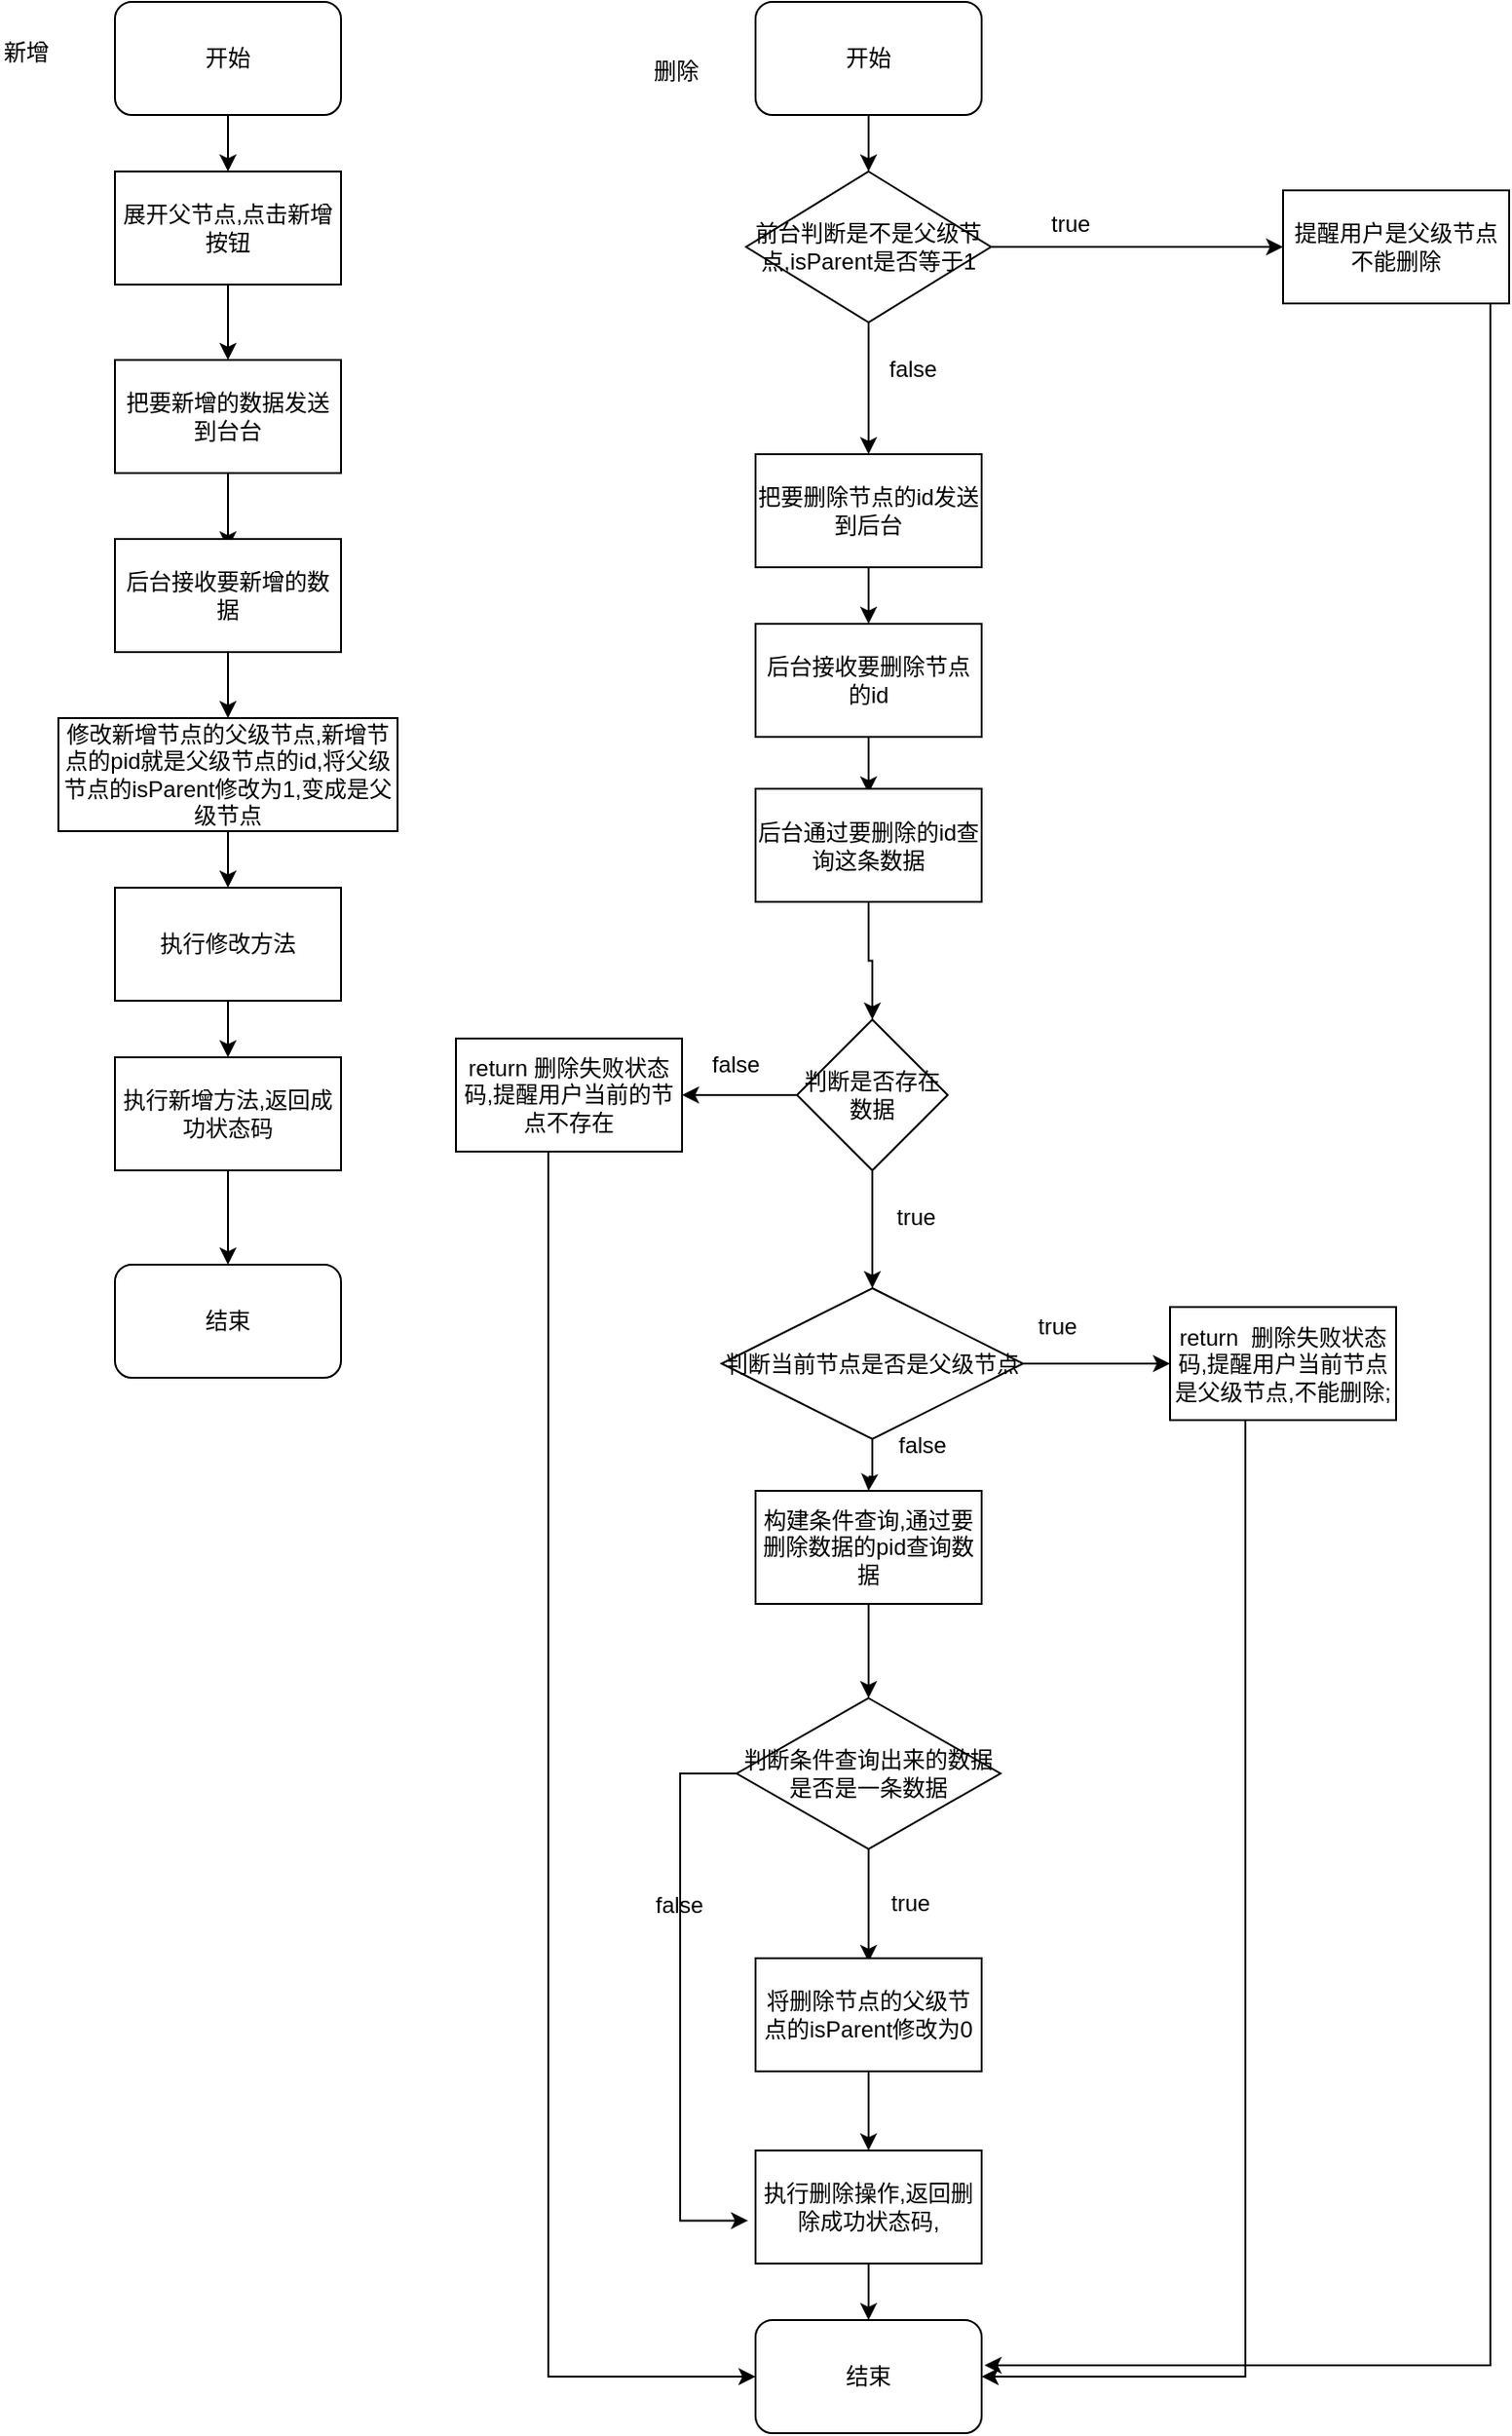 <mxfile version="12.2.4" pages="1"><diagram id="8vj4CfPpkyk7lvsJ3BpY" name="Page-1"><mxGraphModel dx="784" dy="552" grid="1" gridSize="10" guides="1" tooltips="1" connect="1" arrows="1" fold="1" page="1" pageScale="1" pageWidth="827" pageHeight="1169" math="0" shadow="0"><root><mxCell id="0"/><mxCell id="1" parent="0"/><mxCell id="4" style="edgeStyle=orthogonalEdgeStyle;rounded=0;orthogonalLoop=1;jettySize=auto;html=1;" parent="1" source="2" edge="1"><mxGeometry relative="1" as="geometry"><mxPoint x="290" y="110" as="targetPoint"/></mxGeometry></mxCell><mxCell id="2" value="开始" style="rounded=1;whiteSpace=wrap;html=1;" parent="1" vertex="1"><mxGeometry x="230" y="20" width="120" height="60" as="geometry"/></mxCell><mxCell id="3" value="新增" style="text;html=1;resizable=0;points=[];autosize=1;align=left;verticalAlign=top;spacingTop=-4;" parent="1" vertex="1"><mxGeometry x="169" y="37" width="40" height="20" as="geometry"/></mxCell><mxCell id="6" style="edgeStyle=orthogonalEdgeStyle;rounded=0;orthogonalLoop=1;jettySize=auto;html=1;" parent="1" source="5" edge="1"><mxGeometry relative="1" as="geometry"><mxPoint x="290" y="210" as="targetPoint"/></mxGeometry></mxCell><mxCell id="5" value="展开父节点,点击新增按钮" style="rounded=0;whiteSpace=wrap;html=1;" parent="1" vertex="1"><mxGeometry x="230" y="110" width="120" height="60" as="geometry"/></mxCell><mxCell id="8" style="edgeStyle=orthogonalEdgeStyle;rounded=0;orthogonalLoop=1;jettySize=auto;html=1;" parent="1" source="7" edge="1"><mxGeometry relative="1" as="geometry"><mxPoint x="290" y="310" as="targetPoint"/></mxGeometry></mxCell><mxCell id="7" value="把要新增的数据发送到台台" style="rounded=0;whiteSpace=wrap;html=1;" parent="1" vertex="1"><mxGeometry x="230" y="210" width="120" height="60" as="geometry"/></mxCell><mxCell id="10" style="edgeStyle=orthogonalEdgeStyle;rounded=0;orthogonalLoop=1;jettySize=auto;html=1;" parent="1" source="9" edge="1"><mxGeometry relative="1" as="geometry"><mxPoint x="290" y="400" as="targetPoint"/></mxGeometry></mxCell><mxCell id="9" value="后台接收要新增的数据" style="rounded=0;whiteSpace=wrap;html=1;" parent="1" vertex="1"><mxGeometry x="230" y="305" width="120" height="60" as="geometry"/></mxCell><mxCell id="14" style="edgeStyle=orthogonalEdgeStyle;rounded=0;orthogonalLoop=1;jettySize=auto;html=1;" parent="1" source="13" edge="1"><mxGeometry relative="1" as="geometry"><mxPoint x="290" y="580" as="targetPoint"/></mxGeometry></mxCell><mxCell id="13" value="执行修改方法" style="rounded=0;whiteSpace=wrap;html=1;" parent="1" vertex="1"><mxGeometry x="230" y="490" width="120" height="60" as="geometry"/></mxCell><mxCell id="16" style="edgeStyle=orthogonalEdgeStyle;rounded=0;orthogonalLoop=1;jettySize=auto;html=1;" parent="1" source="15" edge="1"><mxGeometry relative="1" as="geometry"><mxPoint x="290" y="690" as="targetPoint"/></mxGeometry></mxCell><mxCell id="15" value="执行新增方法,返回成功状态码" style="rounded=0;whiteSpace=wrap;html=1;" parent="1" vertex="1"><mxGeometry x="230" y="580" width="120" height="60" as="geometry"/></mxCell><mxCell id="17" value="结束" style="rounded=1;whiteSpace=wrap;html=1;" parent="1" vertex="1"><mxGeometry x="230" y="690" width="120" height="60" as="geometry"/></mxCell><mxCell id="19" style="edgeStyle=orthogonalEdgeStyle;rounded=0;orthogonalLoop=1;jettySize=auto;html=1;" parent="1" source="18" edge="1"><mxGeometry relative="1" as="geometry"><mxPoint x="290" y="490" as="targetPoint"/></mxGeometry></mxCell><mxCell id="18" value="&lt;span style=&quot;white-space: normal&quot;&gt;修改新增节点的父级节点,新增节点的pid就是父级节点的id,&lt;/span&gt;将父级节点的isParent修改为1,变成是父级节点" style="rounded=0;whiteSpace=wrap;html=1;" parent="1" vertex="1"><mxGeometry x="200" y="400" width="180" height="60" as="geometry"/></mxCell><mxCell id="20" value="删除" style="text;html=1;resizable=0;points=[];autosize=1;align=left;verticalAlign=top;spacingTop=-4;" parent="1" vertex="1"><mxGeometry x="514" y="47" width="40" height="20" as="geometry"/></mxCell><mxCell id="22" style="edgeStyle=orthogonalEdgeStyle;rounded=0;orthogonalLoop=1;jettySize=auto;html=1;" parent="1" source="21" edge="1"><mxGeometry relative="1" as="geometry"><mxPoint x="630" y="110" as="targetPoint"/></mxGeometry></mxCell><mxCell id="21" value="开始" style="rounded=1;whiteSpace=wrap;html=1;" parent="1" vertex="1"><mxGeometry x="570" y="20" width="120" height="60" as="geometry"/></mxCell><mxCell id="97" style="edgeStyle=orthogonalEdgeStyle;rounded=0;orthogonalLoop=1;jettySize=auto;html=1;entryX=1.013;entryY=0.4;entryDx=0;entryDy=0;entryPerimeter=0;" parent="1" source="26" target="87" edge="1"><mxGeometry relative="1" as="geometry"><Array as="points"><mxPoint x="960" y="1274"/></Array></mxGeometry></mxCell><mxCell id="26" value="提醒用户是父级节点不能删除" style="rounded=0;whiteSpace=wrap;html=1;" parent="1" vertex="1"><mxGeometry x="850" y="120" width="120" height="60" as="geometry"/></mxCell><mxCell id="35" style="edgeStyle=orthogonalEdgeStyle;rounded=0;orthogonalLoop=1;jettySize=auto;html=1;" parent="1" source="30" target="26" edge="1"><mxGeometry relative="1" as="geometry"/></mxCell><mxCell id="38" style="edgeStyle=orthogonalEdgeStyle;rounded=0;orthogonalLoop=1;jettySize=auto;html=1;" parent="1" source="30" edge="1"><mxGeometry relative="1" as="geometry"><mxPoint x="630" y="260" as="targetPoint"/></mxGeometry></mxCell><mxCell id="30" value="&lt;span style=&quot;white-space: normal&quot;&gt;前台判断是不是父级节点,isParent是否等于1&lt;/span&gt;" style="rhombus;whiteSpace=wrap;html=1;" parent="1" vertex="1"><mxGeometry x="565" y="110" width="130" height="80" as="geometry"/></mxCell><mxCell id="37" value="true" style="text;html=1;resizable=0;points=[];autosize=1;align=left;verticalAlign=top;spacingTop=-4;" parent="1" vertex="1"><mxGeometry x="725" y="128" width="40" height="20" as="geometry"/></mxCell><mxCell id="39" value="false" style="text;html=1;resizable=0;points=[];autosize=1;align=left;verticalAlign=top;spacingTop=-4;" parent="1" vertex="1"><mxGeometry x="639" y="205" width="40" height="20" as="geometry"/></mxCell><mxCell id="42" style="edgeStyle=orthogonalEdgeStyle;rounded=0;orthogonalLoop=1;jettySize=auto;html=1;" parent="1" source="40" edge="1"><mxGeometry relative="1" as="geometry"><mxPoint x="630" y="350" as="targetPoint"/></mxGeometry></mxCell><mxCell id="40" value="把要删除节点的id发送到后台" style="rounded=0;whiteSpace=wrap;html=1;" parent="1" vertex="1"><mxGeometry x="570" y="260" width="120" height="60" as="geometry"/></mxCell><mxCell id="44" style="edgeStyle=orthogonalEdgeStyle;rounded=0;orthogonalLoop=1;jettySize=auto;html=1;" parent="1" source="43" edge="1"><mxGeometry relative="1" as="geometry"><mxPoint x="630" y="440" as="targetPoint"/></mxGeometry></mxCell><mxCell id="43" value="后台接收要删除节点的id" style="rounded=0;whiteSpace=wrap;html=1;" parent="1" vertex="1"><mxGeometry x="570" y="350" width="120" height="60" as="geometry"/></mxCell><mxCell id="51" style="edgeStyle=orthogonalEdgeStyle;rounded=0;orthogonalLoop=1;jettySize=auto;html=1;" parent="1" source="49" edge="1"><mxGeometry relative="1" as="geometry"><mxPoint x="630" y="810" as="targetPoint"/></mxGeometry></mxCell><mxCell id="70" style="edgeStyle=orthogonalEdgeStyle;rounded=0;orthogonalLoop=1;jettySize=auto;html=1;entryX=0;entryY=0.5;entryDx=0;entryDy=0;" parent="1" source="49" target="64" edge="1"><mxGeometry relative="1" as="geometry"/></mxCell><mxCell id="49" value="判断当前节点是否是父级节点" style="rhombus;whiteSpace=wrap;html=1;" parent="1" vertex="1"><mxGeometry x="552" y="702.5" width="160" height="80" as="geometry"/></mxCell><mxCell id="52" value="false" style="text;html=1;resizable=0;points=[];autosize=1;align=left;verticalAlign=top;spacingTop=-4;" parent="1" vertex="1"><mxGeometry x="644" y="776" width="40" height="20" as="geometry"/></mxCell><mxCell id="96" style="edgeStyle=orthogonalEdgeStyle;rounded=0;orthogonalLoop=1;jettySize=auto;html=1;entryX=0;entryY=0.5;entryDx=0;entryDy=0;" parent="1" source="56" target="87" edge="1"><mxGeometry relative="1" as="geometry"><Array as="points"><mxPoint x="460" y="1280"/></Array></mxGeometry></mxCell><mxCell id="56" value="return 删除失败状态码,提醒用户当前的节点不存在" style="rounded=0;whiteSpace=wrap;html=1;" parent="1" vertex="1"><mxGeometry x="411" y="570" width="120" height="60" as="geometry"/></mxCell><mxCell id="58" style="edgeStyle=orthogonalEdgeStyle;rounded=0;orthogonalLoop=1;jettySize=auto;html=1;entryX=0.5;entryY=0;entryDx=0;entryDy=0;" parent="1" source="57" target="49" edge="1"><mxGeometry relative="1" as="geometry"/></mxCell><mxCell id="94" style="edgeStyle=orthogonalEdgeStyle;rounded=0;orthogonalLoop=1;jettySize=auto;html=1;entryX=1;entryY=0.5;entryDx=0;entryDy=0;" parent="1" source="57" target="56" edge="1"><mxGeometry relative="1" as="geometry"/></mxCell><mxCell id="57" value="判断是否存在数据" style="rhombus;whiteSpace=wrap;html=1;" parent="1" vertex="1"><mxGeometry x="592" y="560" width="80" height="80" as="geometry"/></mxCell><mxCell id="61" value="true" style="text;html=1;resizable=0;points=[];autosize=1;align=left;verticalAlign=top;spacingTop=-4;" parent="1" vertex="1"><mxGeometry x="643" y="655" width="40" height="20" as="geometry"/></mxCell><mxCell id="63" value="true" style="text;html=1;resizable=0;points=[];autosize=1;align=left;verticalAlign=top;spacingTop=-4;" parent="1" vertex="1"><mxGeometry x="718" y="713" width="40" height="20" as="geometry"/></mxCell><mxCell id="93" style="edgeStyle=orthogonalEdgeStyle;rounded=0;orthogonalLoop=1;jettySize=auto;html=1;entryX=1;entryY=0.5;entryDx=0;entryDy=0;" parent="1" source="64" target="87" edge="1"><mxGeometry relative="1" as="geometry"><Array as="points"><mxPoint x="830" y="1280"/></Array></mxGeometry></mxCell><mxCell id="64" value="return&amp;nbsp; 删除失败状态码,提醒用户当前节点是父级节点,不能删除;" style="rounded=0;whiteSpace=wrap;html=1;" parent="1" vertex="1"><mxGeometry x="790" y="712.5" width="120" height="60" as="geometry"/></mxCell><mxCell id="72" style="edgeStyle=orthogonalEdgeStyle;rounded=0;orthogonalLoop=1;jettySize=auto;html=1;" parent="1" source="67" edge="1"><mxGeometry relative="1" as="geometry"><mxPoint x="630" y="920" as="targetPoint"/></mxGeometry></mxCell><mxCell id="67" value="构建条件查询,通过要删除数据的pid查询数据" style="rounded=0;whiteSpace=wrap;html=1;" parent="1" vertex="1"><mxGeometry x="570" y="810" width="120" height="60" as="geometry"/></mxCell><mxCell id="69" style="edgeStyle=orthogonalEdgeStyle;rounded=0;orthogonalLoop=1;jettySize=auto;html=1;entryX=0.5;entryY=0;entryDx=0;entryDy=0;" parent="1" source="68" target="57" edge="1"><mxGeometry relative="1" as="geometry"/></mxCell><mxCell id="68" value="&lt;span style=&quot;white-space: normal&quot;&gt;后台通过要删除的id查询这条数据&lt;/span&gt;" style="rounded=0;whiteSpace=wrap;html=1;" parent="1" vertex="1"><mxGeometry x="570" y="437.5" width="120" height="60" as="geometry"/></mxCell><mxCell id="77" style="edgeStyle=orthogonalEdgeStyle;rounded=0;orthogonalLoop=1;jettySize=auto;html=1;" parent="1" source="73" edge="1"><mxGeometry relative="1" as="geometry"><mxPoint x="630" y="1060" as="targetPoint"/></mxGeometry></mxCell><mxCell id="91" style="edgeStyle=orthogonalEdgeStyle;rounded=0;orthogonalLoop=1;jettySize=auto;html=1;entryX=-0.033;entryY=0.62;entryDx=0;entryDy=0;entryPerimeter=0;" parent="1" source="73" target="84" edge="1"><mxGeometry relative="1" as="geometry"><Array as="points"><mxPoint x="530" y="960"/><mxPoint x="530" y="1197"/></Array></mxGeometry></mxCell><mxCell id="73" value="判断条件查询出来的数据是否是一条数据" style="rhombus;whiteSpace=wrap;html=1;" parent="1" vertex="1"><mxGeometry x="560" y="920" width="140" height="80" as="geometry"/></mxCell><mxCell id="80" value="true" style="text;html=1;resizable=0;points=[];autosize=1;align=left;verticalAlign=top;spacingTop=-4;" parent="1" vertex="1"><mxGeometry x="640" y="1019" width="40" height="20" as="geometry"/></mxCell><mxCell id="83" style="edgeStyle=orthogonalEdgeStyle;rounded=0;orthogonalLoop=1;jettySize=auto;html=1;" parent="1" source="82" edge="1"><mxGeometry relative="1" as="geometry"><mxPoint x="630" y="1160" as="targetPoint"/></mxGeometry></mxCell><mxCell id="82" value="将删除节点的父级节点的isParent修改为0" style="rounded=0;whiteSpace=wrap;html=1;" parent="1" vertex="1"><mxGeometry x="570" y="1058" width="120" height="60" as="geometry"/></mxCell><mxCell id="85" style="edgeStyle=orthogonalEdgeStyle;rounded=0;orthogonalLoop=1;jettySize=auto;html=1;" parent="1" source="84" edge="1"><mxGeometry relative="1" as="geometry"><mxPoint x="630" y="1250" as="targetPoint"/></mxGeometry></mxCell><mxCell id="84" value="执行删除操作,返回删除成功状态码," style="rounded=0;whiteSpace=wrap;html=1;" parent="1" vertex="1"><mxGeometry x="570" y="1160" width="120" height="60" as="geometry"/></mxCell><mxCell id="87" value="结束" style="rounded=1;whiteSpace=wrap;html=1;" parent="1" vertex="1"><mxGeometry x="570" y="1250" width="120" height="60" as="geometry"/></mxCell><mxCell id="92" value="false" style="text;html=1;resizable=0;points=[];autosize=1;align=left;verticalAlign=top;spacingTop=-4;" parent="1" vertex="1"><mxGeometry x="515" y="1020" width="40" height="20" as="geometry"/></mxCell><mxCell id="95" value="false" style="text;html=1;resizable=0;points=[];autosize=1;align=left;verticalAlign=top;spacingTop=-4;" parent="1" vertex="1"><mxGeometry x="545" y="574" width="40" height="20" as="geometry"/></mxCell></root></mxGraphModel></diagram></mxfile>
